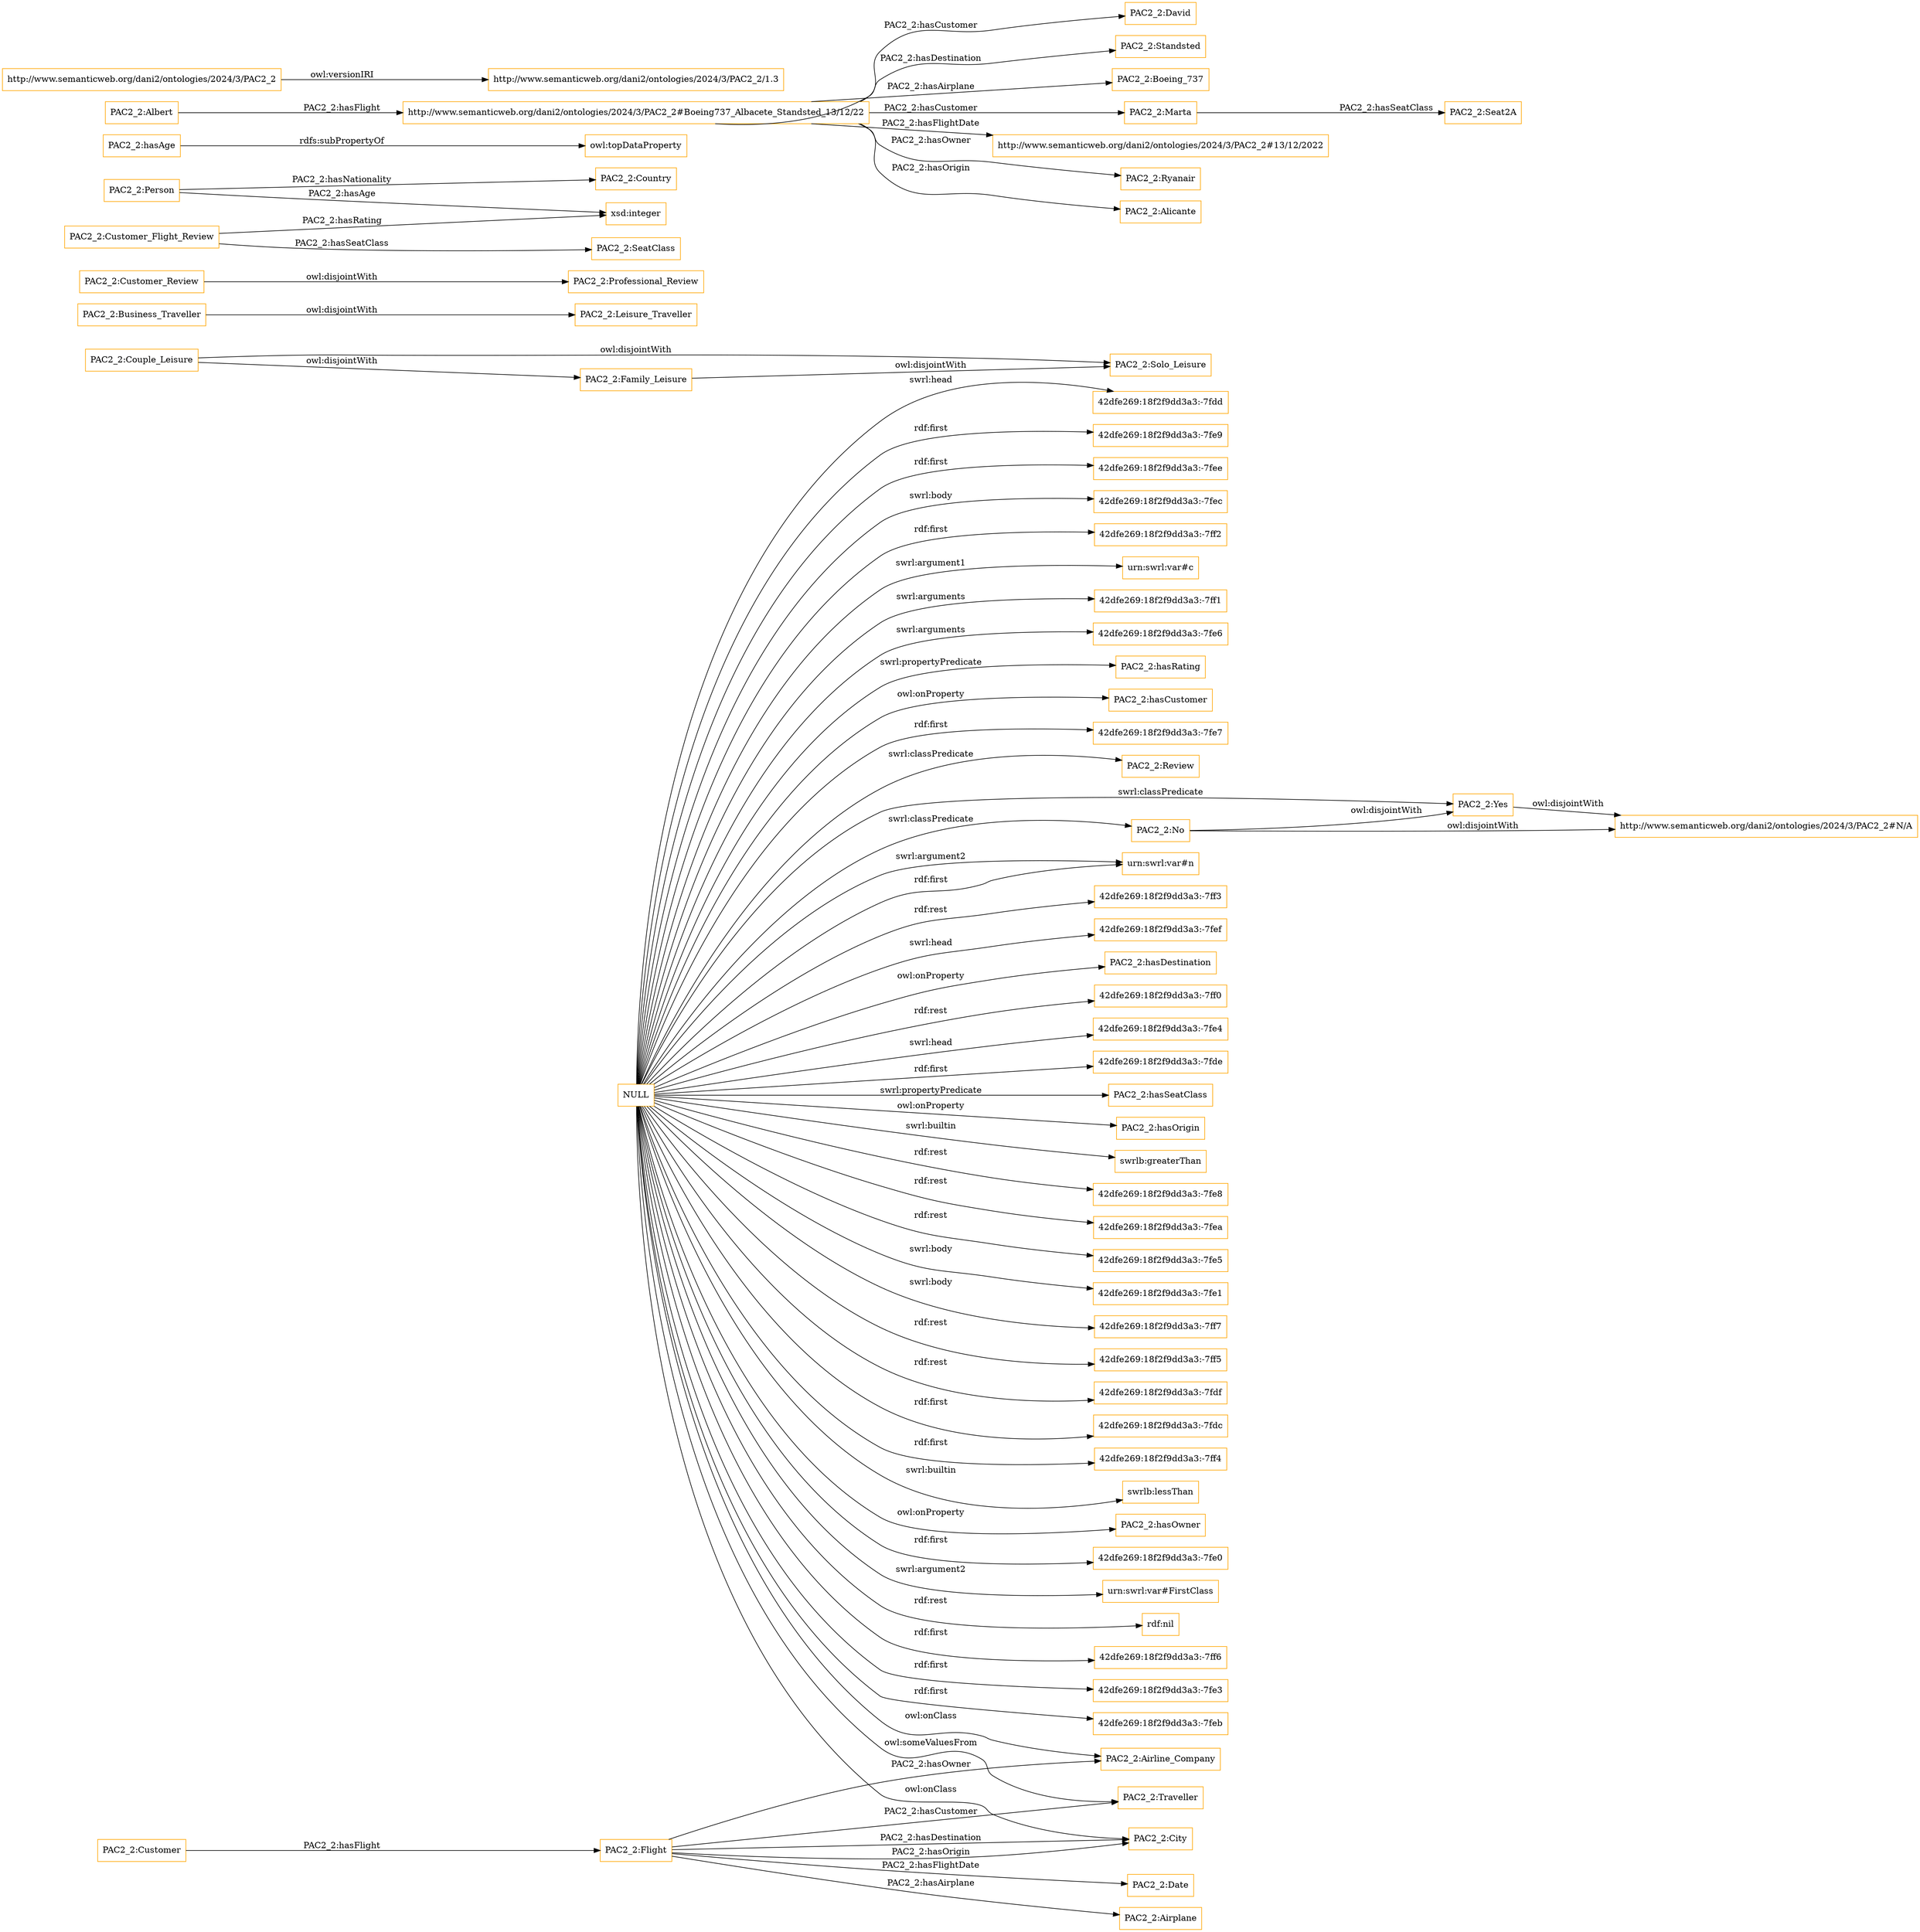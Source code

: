 digraph ar2dtool_diagram { 
rankdir=LR;
size="1501"
node [shape = rectangle, color="orange"]; "PAC2_2:Date" "PAC2_2:Solo_Leisure" "PAC2_2:Airline_Company" "PAC2_2:Airplane" "http://www.semanticweb.org/dani2/ontologies/2024/3/PAC2_2#N/A" "PAC2_2:Leisure_Traveller" "PAC2_2:Professional_Review" "PAC2_2:Review" "PAC2_2:Couple_Leisure" "PAC2_2:Person" "PAC2_2:SeatClass" "PAC2_2:Business_Traveller" "PAC2_2:Flight" "PAC2_2:Traveller" "PAC2_2:Customer_Review" "PAC2_2:Yes" "PAC2_2:Country" "PAC2_2:City" "PAC2_2:Customer" "PAC2_2:Customer_Flight_Review" "PAC2_2:Family_Leisure" "PAC2_2:No" ; /*classes style*/
	"NULL" -> "urn:swrl:var#n" [ label = "rdf:first" ];
	"NULL" -> "42dfe269:18f2f9dd3a3:-7ff3" [ label = "rdf:rest" ];
	"NULL" -> "42dfe269:18f2f9dd3a3:-7fef" [ label = "swrl:head" ];
	"NULL" -> "urn:swrl:var#n" [ label = "swrl:argument2" ];
	"NULL" -> "PAC2_2:hasDestination" [ label = "owl:onProperty" ];
	"NULL" -> "42dfe269:18f2f9dd3a3:-7ff0" [ label = "rdf:rest" ];
	"NULL" -> "42dfe269:18f2f9dd3a3:-7fe4" [ label = "swrl:head" ];
	"NULL" -> "42dfe269:18f2f9dd3a3:-7fde" [ label = "rdf:first" ];
	"NULL" -> "PAC2_2:hasSeatClass" [ label = "swrl:propertyPredicate" ];
	"NULL" -> "PAC2_2:hasOrigin" [ label = "owl:onProperty" ];
	"NULL" -> "swrlb:greaterThan" [ label = "swrl:builtin" ];
	"NULL" -> "PAC2_2:Airline_Company" [ label = "owl:onClass" ];
	"NULL" -> "42dfe269:18f2f9dd3a3:-7fe8" [ label = "rdf:rest" ];
	"NULL" -> "42dfe269:18f2f9dd3a3:-7fea" [ label = "rdf:rest" ];
	"NULL" -> "42dfe269:18f2f9dd3a3:-7fe5" [ label = "rdf:rest" ];
	"NULL" -> "42dfe269:18f2f9dd3a3:-7fe1" [ label = "swrl:body" ];
	"NULL" -> "PAC2_2:Yes" [ label = "swrl:classPredicate" ];
	"NULL" -> "PAC2_2:Traveller" [ label = "owl:someValuesFrom" ];
	"NULL" -> "42dfe269:18f2f9dd3a3:-7ff7" [ label = "swrl:body" ];
	"NULL" -> "42dfe269:18f2f9dd3a3:-7ff5" [ label = "rdf:rest" ];
	"NULL" -> "42dfe269:18f2f9dd3a3:-7fdf" [ label = "rdf:rest" ];
	"NULL" -> "42dfe269:18f2f9dd3a3:-7fdc" [ label = "rdf:first" ];
	"NULL" -> "42dfe269:18f2f9dd3a3:-7ff4" [ label = "rdf:first" ];
	"NULL" -> "swrlb:lessThan" [ label = "swrl:builtin" ];
	"NULL" -> "PAC2_2:hasOwner" [ label = "owl:onProperty" ];
	"NULL" -> "42dfe269:18f2f9dd3a3:-7fe0" [ label = "rdf:first" ];
	"NULL" -> "urn:swrl:var#FirstClass" [ label = "swrl:argument2" ];
	"NULL" -> "rdf:nil" [ label = "rdf:rest" ];
	"NULL" -> "42dfe269:18f2f9dd3a3:-7ff6" [ label = "rdf:first" ];
	"NULL" -> "42dfe269:18f2f9dd3a3:-7fe3" [ label = "rdf:first" ];
	"NULL" -> "42dfe269:18f2f9dd3a3:-7feb" [ label = "rdf:first" ];
	"NULL" -> "42dfe269:18f2f9dd3a3:-7fdd" [ label = "swrl:head" ];
	"NULL" -> "42dfe269:18f2f9dd3a3:-7fe9" [ label = "rdf:first" ];
	"NULL" -> "42dfe269:18f2f9dd3a3:-7fee" [ label = "rdf:first" ];
	"NULL" -> "42dfe269:18f2f9dd3a3:-7fec" [ label = "swrl:body" ];
	"NULL" -> "PAC2_2:Review" [ label = "swrl:classPredicate" ];
	"NULL" -> "42dfe269:18f2f9dd3a3:-7ff2" [ label = "rdf:first" ];
	"NULL" -> "PAC2_2:No" [ label = "swrl:classPredicate" ];
	"NULL" -> "urn:swrl:var#c" [ label = "swrl:argument1" ];
	"NULL" -> "42dfe269:18f2f9dd3a3:-7ff1" [ label = "swrl:arguments" ];
	"NULL" -> "42dfe269:18f2f9dd3a3:-7fe6" [ label = "swrl:arguments" ];
	"NULL" -> "PAC2_2:City" [ label = "owl:onClass" ];
	"NULL" -> "PAC2_2:hasRating" [ label = "swrl:propertyPredicate" ];
	"NULL" -> "PAC2_2:hasCustomer" [ label = "owl:onProperty" ];
	"NULL" -> "42dfe269:18f2f9dd3a3:-7fe7" [ label = "rdf:first" ];
	"PAC2_2:Family_Leisure" -> "PAC2_2:Solo_Leisure" [ label = "owl:disjointWith" ];
	"PAC2_2:hasAge" -> "owl:topDataProperty" [ label = "rdfs:subPropertyOf" ];
	"PAC2_2:Business_Traveller" -> "PAC2_2:Leisure_Traveller" [ label = "owl:disjointWith" ];
	"PAC2_2:Couple_Leisure" -> "PAC2_2:Solo_Leisure" [ label = "owl:disjointWith" ];
	"PAC2_2:Couple_Leisure" -> "PAC2_2:Family_Leisure" [ label = "owl:disjointWith" ];
	"http://www.semanticweb.org/dani2/ontologies/2024/3/PAC2_2#Boeing737_Albacete_Standsted_13/12/22" -> "PAC2_2:David" [ label = "PAC2_2:hasCustomer" ];
	"http://www.semanticweb.org/dani2/ontologies/2024/3/PAC2_2#Boeing737_Albacete_Standsted_13/12/22" -> "PAC2_2:Standsted" [ label = "PAC2_2:hasDestination" ];
	"http://www.semanticweb.org/dani2/ontologies/2024/3/PAC2_2#Boeing737_Albacete_Standsted_13/12/22" -> "PAC2_2:Boeing_737" [ label = "PAC2_2:hasAirplane" ];
	"http://www.semanticweb.org/dani2/ontologies/2024/3/PAC2_2#Boeing737_Albacete_Standsted_13/12/22" -> "PAC2_2:Marta" [ label = "PAC2_2:hasCustomer" ];
	"http://www.semanticweb.org/dani2/ontologies/2024/3/PAC2_2#Boeing737_Albacete_Standsted_13/12/22" -> "http://www.semanticweb.org/dani2/ontologies/2024/3/PAC2_2#13/12/2022" [ label = "PAC2_2:hasFlightDate" ];
	"http://www.semanticweb.org/dani2/ontologies/2024/3/PAC2_2#Boeing737_Albacete_Standsted_13/12/22" -> "PAC2_2:Ryanair" [ label = "PAC2_2:hasOwner" ];
	"http://www.semanticweb.org/dani2/ontologies/2024/3/PAC2_2#Boeing737_Albacete_Standsted_13/12/22" -> "PAC2_2:Alicante" [ label = "PAC2_2:hasOrigin" ];
	"PAC2_2:Customer_Review" -> "PAC2_2:Professional_Review" [ label = "owl:disjointWith" ];
	"PAC2_2:Marta" -> "PAC2_2:Seat2A" [ label = "PAC2_2:hasSeatClass" ];
	"PAC2_2:Albert" -> "http://www.semanticweb.org/dani2/ontologies/2024/3/PAC2_2#Boeing737_Albacete_Standsted_13/12/22" [ label = "PAC2_2:hasFlight" ];
	"http://www.semanticweb.org/dani2/ontologies/2024/3/PAC2_2" -> "http://www.semanticweb.org/dani2/ontologies/2024/3/PAC2_2/1.3" [ label = "owl:versionIRI" ];
	"PAC2_2:No" -> "http://www.semanticweb.org/dani2/ontologies/2024/3/PAC2_2#N/A" [ label = "owl:disjointWith" ];
	"PAC2_2:No" -> "PAC2_2:Yes" [ label = "owl:disjointWith" ];
	"PAC2_2:Yes" -> "http://www.semanticweb.org/dani2/ontologies/2024/3/PAC2_2#N/A" [ label = "owl:disjointWith" ];
	"PAC2_2:Flight" -> "PAC2_2:Date" [ label = "PAC2_2:hasFlightDate" ];
	"PAC2_2:Customer" -> "PAC2_2:Flight" [ label = "PAC2_2:hasFlight" ];
	"PAC2_2:Person" -> "xsd:integer" [ label = "PAC2_2:hasAge" ];
	"PAC2_2:Flight" -> "PAC2_2:Traveller" [ label = "PAC2_2:hasCustomer" ];
	"PAC2_2:Customer_Flight_Review" -> "xsd:integer" [ label = "PAC2_2:hasRating" ];
	"PAC2_2:Flight" -> "PAC2_2:City" [ label = "PAC2_2:hasDestination" ];
	"PAC2_2:Flight" -> "PAC2_2:Airplane" [ label = "PAC2_2:hasAirplane" ];
	"PAC2_2:Person" -> "PAC2_2:Country" [ label = "PAC2_2:hasNationality" ];
	"PAC2_2:Flight" -> "PAC2_2:Airline_Company" [ label = "PAC2_2:hasOwner" ];
	"PAC2_2:Customer_Flight_Review" -> "PAC2_2:SeatClass" [ label = "PAC2_2:hasSeatClass" ];
	"PAC2_2:Flight" -> "PAC2_2:City" [ label = "PAC2_2:hasOrigin" ];

}
